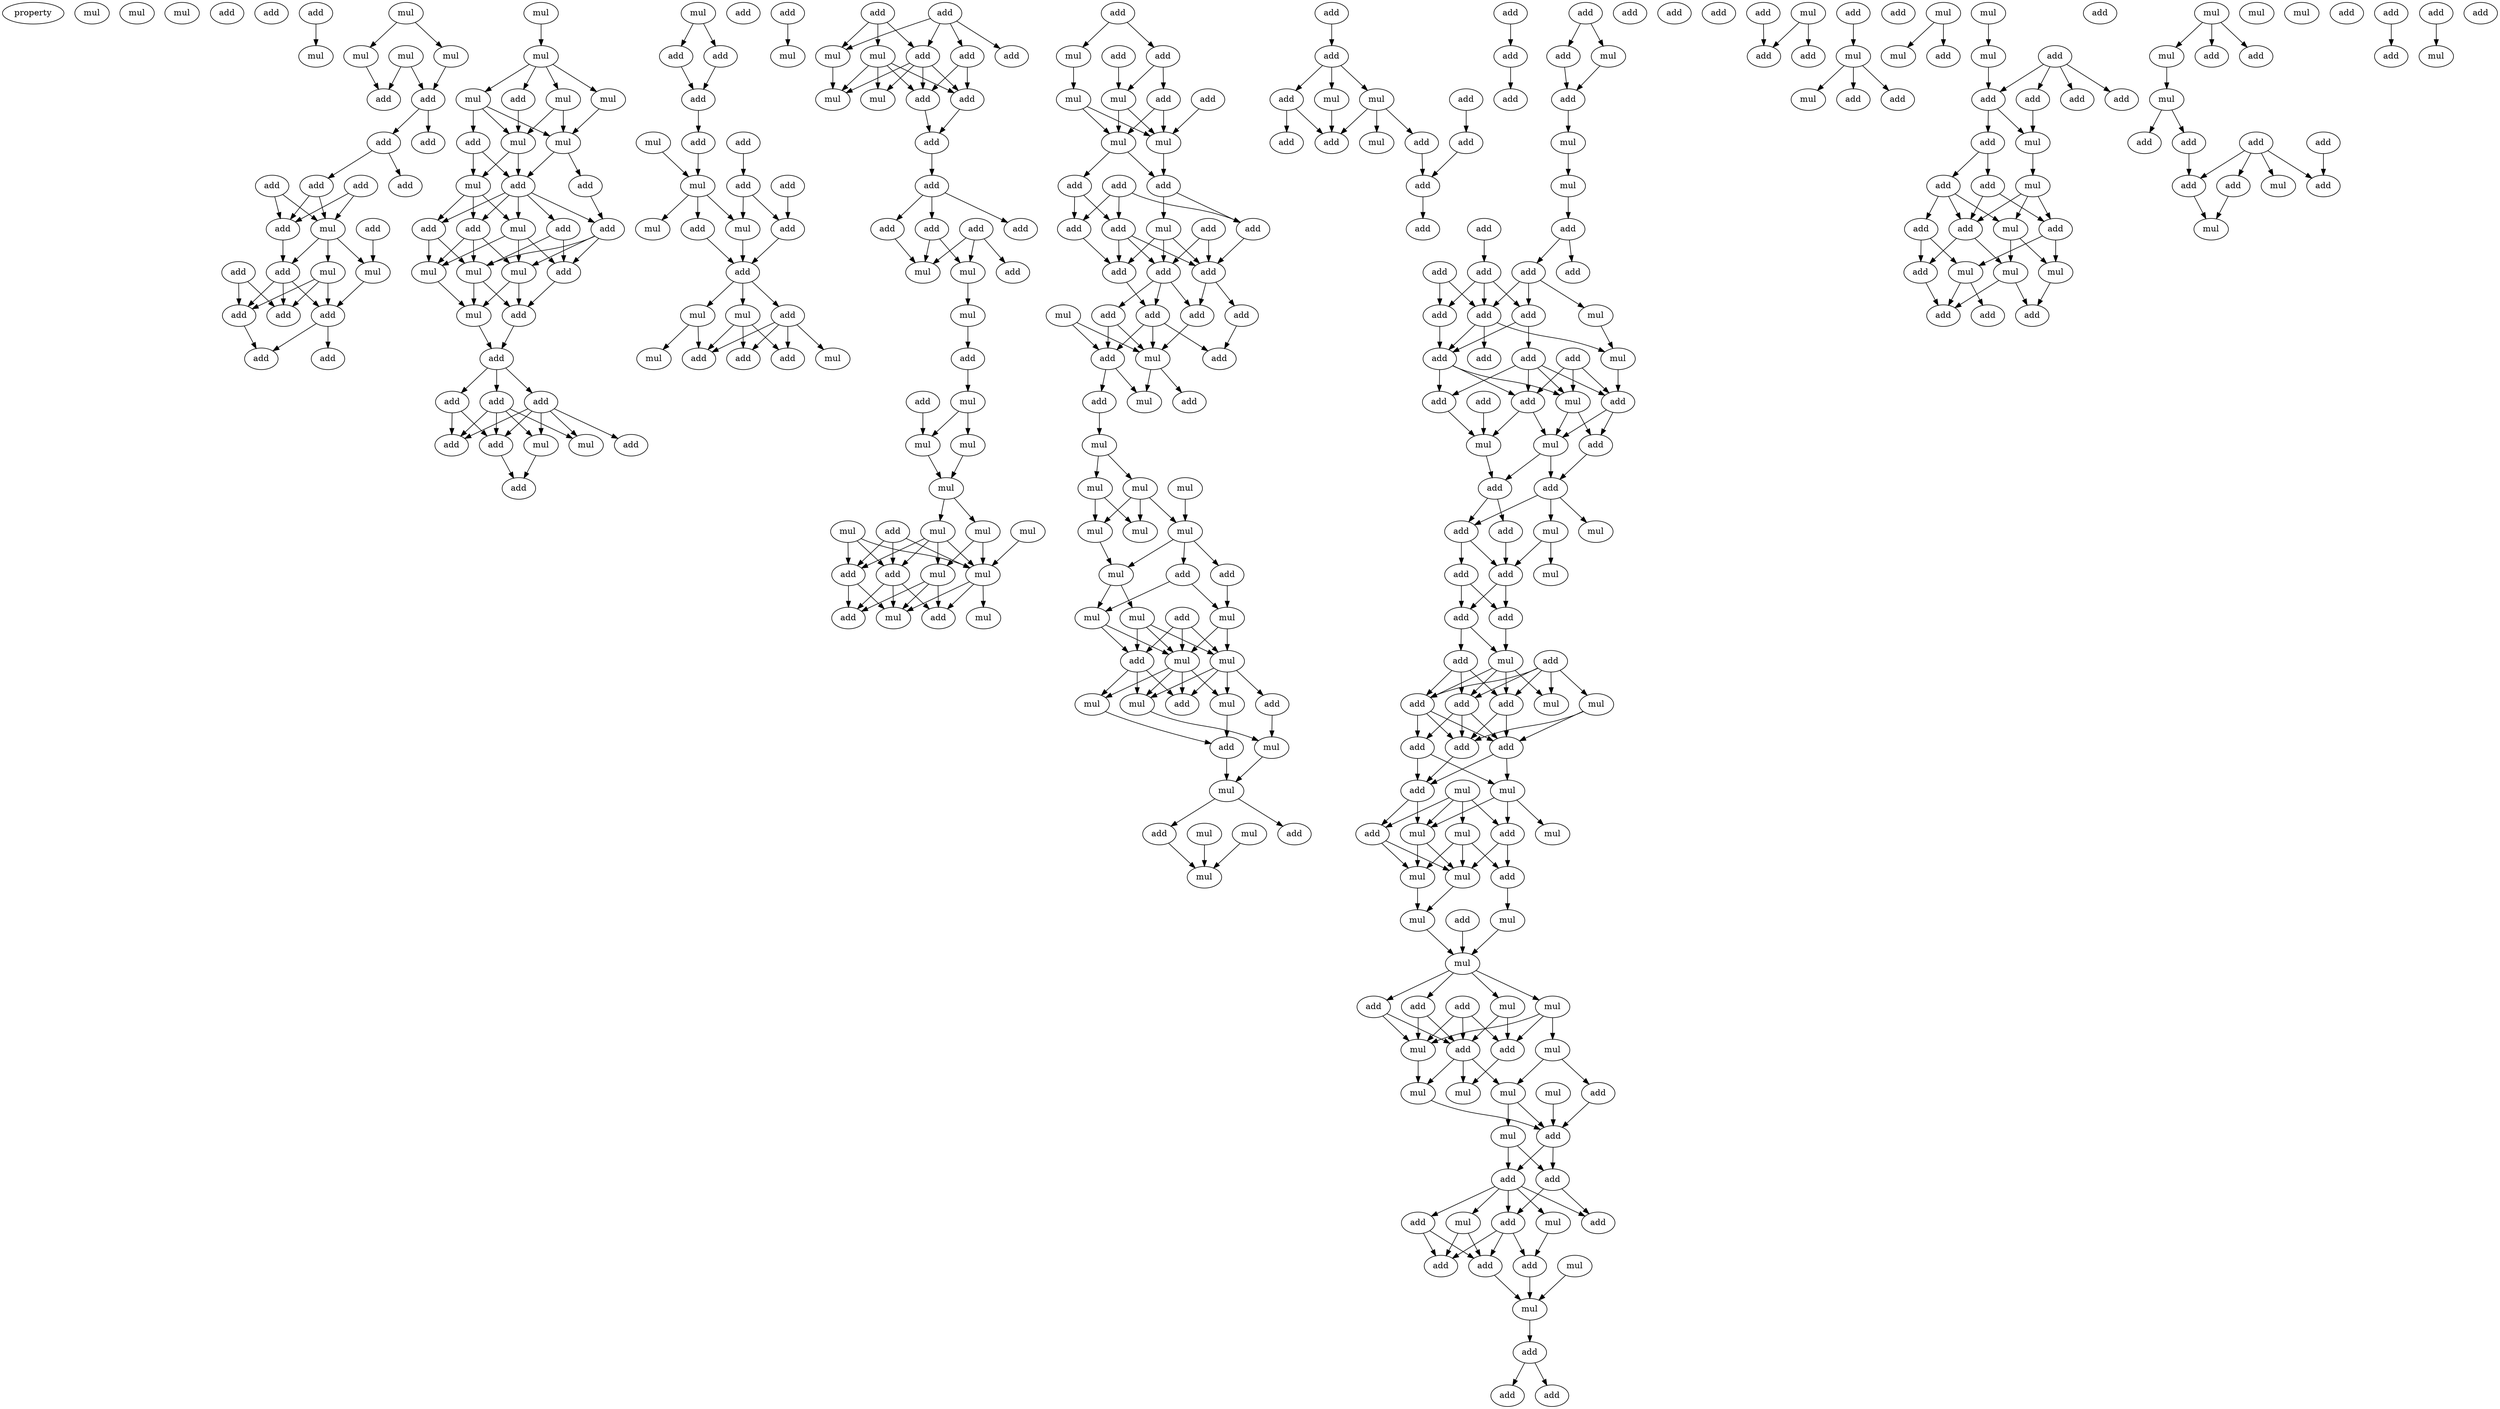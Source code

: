 digraph {
    node [fontcolor=black]
    property [mul=2,lf=1.3]
    0 [ label = mul ];
    1 [ label = mul ];
    2 [ label = mul ];
    3 [ label = add ];
    4 [ label = add ];
    5 [ label = add ];
    6 [ label = mul ];
    7 [ label = mul ];
    8 [ label = mul ];
    9 [ label = mul ];
    10 [ label = mul ];
    11 [ label = add ];
    12 [ label = add ];
    13 [ label = add ];
    14 [ label = add ];
    15 [ label = add ];
    16 [ label = add ];
    17 [ label = add ];
    18 [ label = add ];
    19 [ label = add ];
    20 [ label = mul ];
    21 [ label = add ];
    22 [ label = add ];
    23 [ label = add ];
    24 [ label = mul ];
    25 [ label = mul ];
    26 [ label = add ];
    27 [ label = add ];
    28 [ label = add ];
    29 [ label = add ];
    30 [ label = mul ];
    31 [ label = add ];
    32 [ label = mul ];
    33 [ label = add ];
    34 [ label = mul ];
    35 [ label = mul ];
    36 [ label = mul ];
    37 [ label = add ];
    38 [ label = mul ];
    39 [ label = mul ];
    40 [ label = add ];
    41 [ label = add ];
    42 [ label = mul ];
    43 [ label = mul ];
    44 [ label = add ];
    45 [ label = add ];
    46 [ label = add ];
    47 [ label = add ];
    48 [ label = add ];
    49 [ label = mul ];
    50 [ label = mul ];
    51 [ label = mul ];
    52 [ label = mul ];
    53 [ label = add ];
    54 [ label = add ];
    55 [ label = add ];
    56 [ label = add ];
    57 [ label = add ];
    58 [ label = mul ];
    59 [ label = add ];
    60 [ label = mul ];
    61 [ label = add ];
    62 [ label = add ];
    63 [ label = add ];
    64 [ label = mul ];
    65 [ label = add ];
    66 [ label = add ];
    67 [ label = add ];
    68 [ label = add ];
    69 [ label = mul ];
    70 [ label = add ];
    71 [ label = add ];
    72 [ label = mul ];
    73 [ label = add ];
    74 [ label = add ];
    75 [ label = add ];
    76 [ label = mul ];
    77 [ label = mul ];
    78 [ label = add ];
    79 [ label = add ];
    80 [ label = mul ];
    81 [ label = add ];
    82 [ label = mul ];
    83 [ label = add ];
    84 [ label = add ];
    85 [ label = mul ];
    86 [ label = mul ];
    87 [ label = add ];
    88 [ label = add ];
    89 [ label = mul ];
    90 [ label = add ];
    91 [ label = add ];
    92 [ label = add ];
    93 [ label = mul ];
    94 [ label = add ];
    95 [ label = add ];
    96 [ label = mul ];
    97 [ label = add ];
    98 [ label = mul ];
    99 [ label = mul ];
    100 [ label = add ];
    101 [ label = add ];
    102 [ label = add ];
    103 [ label = add ];
    104 [ label = add ];
    105 [ label = add ];
    106 [ label = add ];
    107 [ label = mul ];
    108 [ label = mul ];
    109 [ label = add ];
    110 [ label = mul ];
    111 [ label = add ];
    112 [ label = add ];
    113 [ label = mul ];
    114 [ label = mul ];
    115 [ label = mul ];
    116 [ label = mul ];
    117 [ label = mul ];
    118 [ label = mul ];
    119 [ label = add ];
    120 [ label = mul ];
    121 [ label = mul ];
    122 [ label = add ];
    123 [ label = mul ];
    124 [ label = add ];
    125 [ label = mul ];
    126 [ label = add ];
    127 [ label = add ];
    128 [ label = mul ];
    129 [ label = mul ];
    130 [ label = add ];
    131 [ label = add ];
    132 [ label = add ];
    133 [ label = mul ];
    134 [ label = mul ];
    135 [ label = add ];
    136 [ label = mul ];
    137 [ label = add ];
    138 [ label = mul ];
    139 [ label = mul ];
    140 [ label = add ];
    141 [ label = add ];
    142 [ label = add ];
    143 [ label = add ];
    144 [ label = mul ];
    145 [ label = add ];
    146 [ label = add ];
    147 [ label = add ];
    148 [ label = add ];
    149 [ label = add ];
    150 [ label = add ];
    151 [ label = add ];
    152 [ label = add ];
    153 [ label = mul ];
    154 [ label = add ];
    155 [ label = add ];
    156 [ label = add ];
    157 [ label = mul ];
    158 [ label = add ];
    159 [ label = mul ];
    160 [ label = add ];
    161 [ label = add ];
    162 [ label = mul ];
    163 [ label = mul ];
    164 [ label = mul ];
    165 [ label = mul ];
    166 [ label = mul ];
    167 [ label = mul ];
    168 [ label = mul ];
    169 [ label = add ];
    170 [ label = mul ];
    171 [ label = add ];
    172 [ label = mul ];
    173 [ label = mul ];
    174 [ label = mul ];
    175 [ label = add ];
    176 [ label = add ];
    177 [ label = mul ];
    178 [ label = mul ];
    179 [ label = add ];
    180 [ label = mul ];
    181 [ label = mul ];
    182 [ label = mul ];
    183 [ label = add ];
    184 [ label = mul ];
    185 [ label = add ];
    186 [ label = mul ];
    187 [ label = add ];
    188 [ label = add ];
    189 [ label = mul ];
    190 [ label = mul ];
    191 [ label = add ];
    192 [ label = mul ];
    193 [ label = add ];
    194 [ label = add ];
    195 [ label = add ];
    196 [ label = mul ];
    197 [ label = mul ];
    198 [ label = add ];
    199 [ label = add ];
    200 [ label = add ];
    201 [ label = add ];
    202 [ label = mul ];
    203 [ label = add ];
    204 [ label = add ];
    205 [ label = add ];
    206 [ label = add ];
    207 [ label = add ];
    208 [ label = add ];
    209 [ label = mul ];
    210 [ label = add ];
    211 [ label = add ];
    212 [ label = mul ];
    213 [ label = mul ];
    214 [ label = add ];
    215 [ label = add ];
    216 [ label = add ];
    217 [ label = add ];
    218 [ label = add ];
    219 [ label = add ];
    220 [ label = add ];
    221 [ label = mul ];
    222 [ label = add ];
    223 [ label = add ];
    224 [ label = add ];
    225 [ label = add ];
    226 [ label = add ];
    227 [ label = add ];
    228 [ label = mul ];
    229 [ label = add ];
    230 [ label = add ];
    231 [ label = add ];
    232 [ label = mul ];
    233 [ label = add ];
    234 [ label = add ];
    235 [ label = add ];
    236 [ label = mul ];
    237 [ label = mul ];
    238 [ label = add ];
    239 [ label = add ];
    240 [ label = add ];
    241 [ label = add ];
    242 [ label = add ];
    243 [ label = mul ];
    244 [ label = mul ];
    245 [ label = mul ];
    246 [ label = add ];
    247 [ label = add ];
    248 [ label = add ];
    249 [ label = add ];
    250 [ label = mul ];
    251 [ label = add ];
    252 [ label = add ];
    253 [ label = add ];
    254 [ label = mul ];
    255 [ label = mul ];
    256 [ label = add ];
    257 [ label = add ];
    258 [ label = add ];
    259 [ label = add ];
    260 [ label = add ];
    261 [ label = mul ];
    262 [ label = mul ];
    263 [ label = add ];
    264 [ label = mul ];
    265 [ label = add ];
    266 [ label = mul ];
    267 [ label = add ];
    268 [ label = mul ];
    269 [ label = mul ];
    270 [ label = add ];
    271 [ label = mul ];
    272 [ label = mul ];
    273 [ label = add ];
    274 [ label = add ];
    275 [ label = mul ];
    276 [ label = mul ];
    277 [ label = add ];
    278 [ label = mul ];
    279 [ label = add ];
    280 [ label = mul ];
    281 [ label = add ];
    282 [ label = mul ];
    283 [ label = mul ];
    284 [ label = add ];
    285 [ label = add ];
    286 [ label = mul ];
    287 [ label = mul ];
    288 [ label = add ];
    289 [ label = mul ];
    290 [ label = mul ];
    291 [ label = mul ];
    292 [ label = add ];
    293 [ label = add ];
    294 [ label = add ];
    295 [ label = mul ];
    296 [ label = add ];
    297 [ label = add ];
    298 [ label = add ];
    299 [ label = mul ];
    300 [ label = add ];
    301 [ label = mul ];
    302 [ label = add ];
    303 [ label = add ];
    304 [ label = mul ];
    305 [ label = add ];
    306 [ label = mul ];
    307 [ label = add ];
    308 [ label = add ];
    309 [ label = add ];
    310 [ label = add ];
    311 [ label = add ];
    312 [ label = add ];
    313 [ label = mul ];
    314 [ label = mul ];
    315 [ label = add ];
    316 [ label = add ];
    317 [ label = add ];
    318 [ label = mul ];
    319 [ label = mul ];
    320 [ label = add ];
    321 [ label = mul ];
    322 [ label = add ];
    323 [ label = mul ];
    324 [ label = add ];
    325 [ label = add ];
    326 [ label = add ];
    327 [ label = add ];
    328 [ label = add ];
    329 [ label = add ];
    330 [ label = mul ];
    331 [ label = mul ];
    332 [ label = add ];
    333 [ label = add ];
    334 [ label = add ];
    335 [ label = add ];
    336 [ label = mul ];
    337 [ label = add ];
    338 [ label = add ];
    339 [ label = mul ];
    340 [ label = mul ];
    341 [ label = mul ];
    342 [ label = add ];
    343 [ label = add ];
    344 [ label = add ];
    345 [ label = mul ];
    346 [ label = mul ];
    347 [ label = add ];
    348 [ label = add ];
    349 [ label = mul ];
    350 [ label = add ];
    351 [ label = add ];
    352 [ label = add ];
    353 [ label = add ];
    354 [ label = mul ];
    355 [ label = add ];
    356 [ label = add ];
    357 [ label = add ];
    358 [ label = mul ];
    359 [ label = mul ];
    360 [ label = mul ];
    361 [ label = add ];
    362 [ label = add ];
    363 [ label = add ];
    364 [ label = add ];
    365 [ label = mul ];
    366 [ label = add ];
    5 -> 9 [ name = 0 ];
    6 -> 7 [ name = 1 ];
    6 -> 8 [ name = 2 ];
    7 -> 12 [ name = 3 ];
    8 -> 11 [ name = 4 ];
    10 -> 11 [ name = 5 ];
    10 -> 12 [ name = 6 ];
    12 -> 13 [ name = 7 ];
    12 -> 14 [ name = 8 ];
    13 -> 16 [ name = 9 ];
    13 -> 17 [ name = 10 ];
    15 -> 19 [ name = 11 ];
    15 -> 20 [ name = 12 ];
    16 -> 19 [ name = 13 ];
    16 -> 20 [ name = 14 ];
    18 -> 19 [ name = 15 ];
    18 -> 20 [ name = 16 ];
    19 -> 22 [ name = 17 ];
    20 -> 22 [ name = 18 ];
    20 -> 24 [ name = 19 ];
    20 -> 25 [ name = 20 ];
    21 -> 24 [ name = 21 ];
    22 -> 26 [ name = 22 ];
    22 -> 27 [ name = 23 ];
    22 -> 28 [ name = 24 ];
    23 -> 26 [ name = 25 ];
    23 -> 28 [ name = 26 ];
    24 -> 27 [ name = 27 ];
    25 -> 26 [ name = 28 ];
    25 -> 27 [ name = 29 ];
    25 -> 28 [ name = 30 ];
    27 -> 29 [ name = 31 ];
    27 -> 31 [ name = 32 ];
    28 -> 29 [ name = 33 ];
    30 -> 32 [ name = 34 ];
    32 -> 33 [ name = 35 ];
    32 -> 34 [ name = 36 ];
    32 -> 35 [ name = 37 ];
    32 -> 36 [ name = 38 ];
    33 -> 39 [ name = 39 ];
    34 -> 38 [ name = 40 ];
    34 -> 39 [ name = 41 ];
    35 -> 37 [ name = 42 ];
    35 -> 38 [ name = 43 ];
    35 -> 39 [ name = 44 ];
    36 -> 38 [ name = 45 ];
    37 -> 41 [ name = 46 ];
    37 -> 42 [ name = 47 ];
    38 -> 40 [ name = 48 ];
    38 -> 41 [ name = 49 ];
    39 -> 41 [ name = 50 ];
    39 -> 42 [ name = 51 ];
    40 -> 44 [ name = 52 ];
    41 -> 43 [ name = 53 ];
    41 -> 44 [ name = 54 ];
    41 -> 45 [ name = 55 ];
    41 -> 46 [ name = 56 ];
    41 -> 47 [ name = 57 ];
    42 -> 43 [ name = 58 ];
    42 -> 46 [ name = 59 ];
    42 -> 47 [ name = 60 ];
    43 -> 48 [ name = 61 ];
    43 -> 49 [ name = 62 ];
    43 -> 50 [ name = 63 ];
    44 -> 48 [ name = 64 ];
    44 -> 49 [ name = 65 ];
    44 -> 51 [ name = 66 ];
    45 -> 48 [ name = 67 ];
    45 -> 51 [ name = 68 ];
    46 -> 49 [ name = 69 ];
    46 -> 50 [ name = 70 ];
    46 -> 51 [ name = 71 ];
    47 -> 50 [ name = 72 ];
    47 -> 51 [ name = 73 ];
    48 -> 53 [ name = 74 ];
    49 -> 52 [ name = 75 ];
    49 -> 53 [ name = 76 ];
    50 -> 52 [ name = 77 ];
    51 -> 52 [ name = 78 ];
    51 -> 53 [ name = 79 ];
    52 -> 54 [ name = 80 ];
    53 -> 54 [ name = 81 ];
    54 -> 55 [ name = 82 ];
    54 -> 56 [ name = 83 ];
    54 -> 57 [ name = 84 ];
    55 -> 61 [ name = 85 ];
    55 -> 62 [ name = 86 ];
    56 -> 58 [ name = 87 ];
    56 -> 59 [ name = 88 ];
    56 -> 60 [ name = 89 ];
    56 -> 61 [ name = 90 ];
    56 -> 62 [ name = 91 ];
    57 -> 58 [ name = 92 ];
    57 -> 60 [ name = 93 ];
    57 -> 61 [ name = 94 ];
    57 -> 62 [ name = 95 ];
    60 -> 63 [ name = 96 ];
    62 -> 63 [ name = 97 ];
    64 -> 65 [ name = 98 ];
    64 -> 67 [ name = 99 ];
    65 -> 68 [ name = 100 ];
    67 -> 68 [ name = 101 ];
    68 -> 70 [ name = 102 ];
    69 -> 72 [ name = 103 ];
    70 -> 72 [ name = 104 ];
    71 -> 73 [ name = 105 ];
    72 -> 76 [ name = 106 ];
    72 -> 77 [ name = 107 ];
    72 -> 78 [ name = 108 ];
    73 -> 75 [ name = 109 ];
    73 -> 76 [ name = 110 ];
    74 -> 75 [ name = 111 ];
    75 -> 79 [ name = 112 ];
    76 -> 79 [ name = 113 ];
    78 -> 79 [ name = 114 ];
    79 -> 80 [ name = 115 ];
    79 -> 81 [ name = 116 ];
    79 -> 82 [ name = 117 ];
    80 -> 84 [ name = 118 ];
    80 -> 86 [ name = 119 ];
    81 -> 83 [ name = 120 ];
    81 -> 84 [ name = 121 ];
    81 -> 85 [ name = 122 ];
    81 -> 87 [ name = 123 ];
    82 -> 83 [ name = 124 ];
    82 -> 84 [ name = 125 ];
    82 -> 87 [ name = 126 ];
    88 -> 89 [ name = 127 ];
    90 -> 93 [ name = 128 ];
    90 -> 95 [ name = 129 ];
    90 -> 96 [ name = 130 ];
    91 -> 92 [ name = 131 ];
    91 -> 93 [ name = 132 ];
    91 -> 94 [ name = 133 ];
    91 -> 95 [ name = 134 ];
    92 -> 97 [ name = 135 ];
    92 -> 100 [ name = 136 ];
    93 -> 98 [ name = 137 ];
    95 -> 97 [ name = 138 ];
    95 -> 98 [ name = 139 ];
    95 -> 99 [ name = 140 ];
    95 -> 100 [ name = 141 ];
    96 -> 97 [ name = 142 ];
    96 -> 98 [ name = 143 ];
    96 -> 99 [ name = 144 ];
    96 -> 100 [ name = 145 ];
    97 -> 101 [ name = 146 ];
    100 -> 101 [ name = 147 ];
    101 -> 102 [ name = 148 ];
    102 -> 103 [ name = 149 ];
    102 -> 104 [ name = 150 ];
    102 -> 106 [ name = 151 ];
    103 -> 107 [ name = 152 ];
    105 -> 107 [ name = 153 ];
    105 -> 108 [ name = 154 ];
    105 -> 109 [ name = 155 ];
    106 -> 107 [ name = 156 ];
    106 -> 108 [ name = 157 ];
    108 -> 110 [ name = 158 ];
    110 -> 111 [ name = 159 ];
    111 -> 113 [ name = 160 ];
    112 -> 114 [ name = 161 ];
    113 -> 114 [ name = 162 ];
    113 -> 115 [ name = 163 ];
    114 -> 116 [ name = 164 ];
    115 -> 116 [ name = 165 ];
    116 -> 117 [ name = 166 ];
    116 -> 121 [ name = 167 ];
    117 -> 123 [ name = 168 ];
    117 -> 125 [ name = 169 ];
    118 -> 122 [ name = 170 ];
    118 -> 124 [ name = 171 ];
    118 -> 125 [ name = 172 ];
    119 -> 122 [ name = 173 ];
    119 -> 124 [ name = 174 ];
    119 -> 125 [ name = 175 ];
    120 -> 125 [ name = 176 ];
    121 -> 122 [ name = 177 ];
    121 -> 123 [ name = 178 ];
    121 -> 124 [ name = 179 ];
    121 -> 125 [ name = 180 ];
    122 -> 126 [ name = 181 ];
    122 -> 127 [ name = 182 ];
    122 -> 128 [ name = 183 ];
    123 -> 126 [ name = 184 ];
    123 -> 127 [ name = 185 ];
    123 -> 128 [ name = 186 ];
    124 -> 127 [ name = 187 ];
    124 -> 128 [ name = 188 ];
    125 -> 126 [ name = 189 ];
    125 -> 128 [ name = 190 ];
    125 -> 129 [ name = 191 ];
    130 -> 131 [ name = 192 ];
    130 -> 133 [ name = 193 ];
    131 -> 134 [ name = 194 ];
    131 -> 135 [ name = 195 ];
    132 -> 134 [ name = 196 ];
    133 -> 136 [ name = 197 ];
    134 -> 138 [ name = 198 ];
    134 -> 139 [ name = 199 ];
    135 -> 138 [ name = 200 ];
    135 -> 139 [ name = 201 ];
    136 -> 138 [ name = 202 ];
    136 -> 139 [ name = 203 ];
    137 -> 138 [ name = 204 ];
    138 -> 142 [ name = 205 ];
    139 -> 141 [ name = 206 ];
    139 -> 142 [ name = 207 ];
    140 -> 143 [ name = 208 ];
    140 -> 145 [ name = 209 ];
    140 -> 147 [ name = 210 ];
    141 -> 143 [ name = 211 ];
    141 -> 147 [ name = 212 ];
    142 -> 144 [ name = 213 ];
    142 -> 145 [ name = 214 ];
    143 -> 148 [ name = 215 ];
    143 -> 149 [ name = 216 ];
    143 -> 150 [ name = 217 ];
    144 -> 148 [ name = 218 ];
    144 -> 149 [ name = 219 ];
    144 -> 150 [ name = 220 ];
    145 -> 149 [ name = 221 ];
    146 -> 148 [ name = 222 ];
    146 -> 149 [ name = 223 ];
    147 -> 150 [ name = 224 ];
    148 -> 151 [ name = 225 ];
    148 -> 154 [ name = 226 ];
    148 -> 155 [ name = 227 ];
    149 -> 152 [ name = 228 ];
    149 -> 154 [ name = 229 ];
    150 -> 155 [ name = 230 ];
    151 -> 156 [ name = 231 ];
    151 -> 157 [ name = 232 ];
    152 -> 158 [ name = 233 ];
    153 -> 156 [ name = 234 ];
    153 -> 157 [ name = 235 ];
    154 -> 157 [ name = 236 ];
    155 -> 156 [ name = 237 ];
    155 -> 157 [ name = 238 ];
    155 -> 158 [ name = 239 ];
    156 -> 159 [ name = 240 ];
    156 -> 160 [ name = 241 ];
    157 -> 159 [ name = 242 ];
    157 -> 161 [ name = 243 ];
    160 -> 162 [ name = 244 ];
    162 -> 163 [ name = 245 ];
    162 -> 164 [ name = 246 ];
    163 -> 166 [ name = 247 ];
    163 -> 168 [ name = 248 ];
    164 -> 166 [ name = 249 ];
    164 -> 167 [ name = 250 ];
    164 -> 168 [ name = 251 ];
    165 -> 167 [ name = 252 ];
    167 -> 169 [ name = 253 ];
    167 -> 170 [ name = 254 ];
    167 -> 171 [ name = 255 ];
    168 -> 170 [ name = 256 ];
    169 -> 173 [ name = 257 ];
    170 -> 172 [ name = 258 ];
    170 -> 174 [ name = 259 ];
    171 -> 173 [ name = 260 ];
    171 -> 174 [ name = 261 ];
    172 -> 176 [ name = 262 ];
    172 -> 177 [ name = 263 ];
    172 -> 178 [ name = 264 ];
    173 -> 177 [ name = 265 ];
    173 -> 178 [ name = 266 ];
    174 -> 176 [ name = 267 ];
    174 -> 177 [ name = 268 ];
    175 -> 176 [ name = 269 ];
    175 -> 177 [ name = 270 ];
    175 -> 178 [ name = 271 ];
    176 -> 179 [ name = 272 ];
    176 -> 181 [ name = 273 ];
    176 -> 182 [ name = 274 ];
    177 -> 179 [ name = 275 ];
    177 -> 180 [ name = 276 ];
    177 -> 181 [ name = 277 ];
    177 -> 182 [ name = 278 ];
    178 -> 179 [ name = 279 ];
    178 -> 180 [ name = 280 ];
    178 -> 181 [ name = 281 ];
    178 -> 183 [ name = 282 ];
    180 -> 185 [ name = 283 ];
    181 -> 184 [ name = 284 ];
    182 -> 185 [ name = 285 ];
    183 -> 184 [ name = 286 ];
    184 -> 186 [ name = 287 ];
    185 -> 186 [ name = 288 ];
    186 -> 187 [ name = 289 ];
    186 -> 188 [ name = 290 ];
    187 -> 192 [ name = 291 ];
    189 -> 192 [ name = 292 ];
    190 -> 192 [ name = 293 ];
    191 -> 193 [ name = 294 ];
    193 -> 194 [ name = 295 ];
    193 -> 196 [ name = 296 ];
    193 -> 197 [ name = 297 ];
    194 -> 198 [ name = 298 ];
    194 -> 200 [ name = 299 ];
    195 -> 201 [ name = 300 ];
    196 -> 198 [ name = 301 ];
    197 -> 198 [ name = 302 ];
    197 -> 199 [ name = 303 ];
    197 -> 202 [ name = 304 ];
    199 -> 203 [ name = 305 ];
    201 -> 203 [ name = 306 ];
    203 -> 205 [ name = 307 ];
    204 -> 207 [ name = 308 ];
    206 -> 208 [ name = 309 ];
    206 -> 209 [ name = 310 ];
    207 -> 210 [ name = 311 ];
    208 -> 211 [ name = 312 ];
    209 -> 211 [ name = 313 ];
    211 -> 212 [ name = 314 ];
    212 -> 213 [ name = 315 ];
    213 -> 215 [ name = 316 ];
    215 -> 217 [ name = 317 ];
    215 -> 220 [ name = 318 ];
    216 -> 219 [ name = 319 ];
    217 -> 221 [ name = 320 ];
    217 -> 223 [ name = 321 ];
    217 -> 224 [ name = 322 ];
    218 -> 222 [ name = 323 ];
    218 -> 223 [ name = 324 ];
    219 -> 222 [ name = 325 ];
    219 -> 223 [ name = 326 ];
    219 -> 224 [ name = 327 ];
    221 -> 228 [ name = 328 ];
    222 -> 225 [ name = 329 ];
    223 -> 225 [ name = 330 ];
    223 -> 226 [ name = 331 ];
    223 -> 228 [ name = 332 ];
    224 -> 225 [ name = 333 ];
    224 -> 227 [ name = 334 ];
    225 -> 230 [ name = 335 ];
    225 -> 232 [ name = 336 ];
    225 -> 234 [ name = 337 ];
    227 -> 230 [ name = 338 ];
    227 -> 231 [ name = 339 ];
    227 -> 232 [ name = 340 ];
    227 -> 234 [ name = 341 ];
    228 -> 231 [ name = 342 ];
    229 -> 230 [ name = 343 ];
    229 -> 231 [ name = 344 ];
    229 -> 232 [ name = 345 ];
    230 -> 236 [ name = 346 ];
    230 -> 237 [ name = 347 ];
    231 -> 235 [ name = 348 ];
    231 -> 237 [ name = 349 ];
    232 -> 235 [ name = 350 ];
    232 -> 237 [ name = 351 ];
    233 -> 236 [ name = 352 ];
    234 -> 236 [ name = 353 ];
    235 -> 239 [ name = 354 ];
    236 -> 238 [ name = 355 ];
    237 -> 238 [ name = 356 ];
    237 -> 239 [ name = 357 ];
    238 -> 241 [ name = 358 ];
    238 -> 242 [ name = 359 ];
    239 -> 242 [ name = 360 ];
    239 -> 243 [ name = 361 ];
    239 -> 244 [ name = 362 ];
    241 -> 246 [ name = 363 ];
    242 -> 246 [ name = 364 ];
    242 -> 247 [ name = 365 ];
    244 -> 245 [ name = 366 ];
    244 -> 246 [ name = 367 ];
    246 -> 248 [ name = 368 ];
    246 -> 249 [ name = 369 ];
    247 -> 248 [ name = 370 ];
    247 -> 249 [ name = 371 ];
    248 -> 250 [ name = 372 ];
    249 -> 250 [ name = 373 ];
    249 -> 251 [ name = 374 ];
    250 -> 253 [ name = 375 ];
    250 -> 255 [ name = 376 ];
    250 -> 256 [ name = 377 ];
    250 -> 257 [ name = 378 ];
    251 -> 253 [ name = 379 ];
    251 -> 256 [ name = 380 ];
    251 -> 257 [ name = 381 ];
    252 -> 253 [ name = 382 ];
    252 -> 254 [ name = 383 ];
    252 -> 255 [ name = 384 ];
    252 -> 256 [ name = 385 ];
    252 -> 257 [ name = 386 ];
    253 -> 258 [ name = 387 ];
    253 -> 259 [ name = 388 ];
    253 -> 260 [ name = 389 ];
    254 -> 258 [ name = 390 ];
    254 -> 260 [ name = 391 ];
    256 -> 258 [ name = 392 ];
    256 -> 259 [ name = 393 ];
    256 -> 260 [ name = 394 ];
    257 -> 258 [ name = 395 ];
    257 -> 260 [ name = 396 ];
    258 -> 263 [ name = 397 ];
    259 -> 261 [ name = 398 ];
    259 -> 263 [ name = 399 ];
    260 -> 261 [ name = 400 ];
    260 -> 263 [ name = 401 ];
    261 -> 264 [ name = 402 ];
    261 -> 265 [ name = 403 ];
    261 -> 266 [ name = 404 ];
    262 -> 265 [ name = 405 ];
    262 -> 266 [ name = 406 ];
    262 -> 267 [ name = 407 ];
    262 -> 268 [ name = 408 ];
    263 -> 266 [ name = 409 ];
    263 -> 267 [ name = 410 ];
    265 -> 270 [ name = 411 ];
    265 -> 271 [ name = 412 ];
    266 -> 269 [ name = 413 ];
    266 -> 271 [ name = 414 ];
    267 -> 269 [ name = 415 ];
    267 -> 271 [ name = 416 ];
    268 -> 269 [ name = 417 ];
    268 -> 270 [ name = 418 ];
    268 -> 271 [ name = 419 ];
    269 -> 272 [ name = 420 ];
    270 -> 275 [ name = 421 ];
    271 -> 272 [ name = 422 ];
    272 -> 276 [ name = 423 ];
    273 -> 276 [ name = 424 ];
    275 -> 276 [ name = 425 ];
    276 -> 278 [ name = 426 ];
    276 -> 279 [ name = 427 ];
    276 -> 280 [ name = 428 ];
    276 -> 281 [ name = 429 ];
    277 -> 282 [ name = 430 ];
    277 -> 284 [ name = 431 ];
    277 -> 285 [ name = 432 ];
    278 -> 282 [ name = 433 ];
    278 -> 283 [ name = 434 ];
    278 -> 285 [ name = 435 ];
    279 -> 282 [ name = 436 ];
    279 -> 284 [ name = 437 ];
    280 -> 284 [ name = 438 ];
    280 -> 285 [ name = 439 ];
    281 -> 282 [ name = 440 ];
    281 -> 284 [ name = 441 ];
    282 -> 286 [ name = 442 ];
    283 -> 288 [ name = 443 ];
    283 -> 289 [ name = 444 ];
    284 -> 286 [ name = 445 ];
    284 -> 289 [ name = 446 ];
    284 -> 290 [ name = 447 ];
    285 -> 290 [ name = 448 ];
    286 -> 292 [ name = 449 ];
    287 -> 292 [ name = 450 ];
    288 -> 292 [ name = 451 ];
    289 -> 291 [ name = 452 ];
    289 -> 292 [ name = 453 ];
    291 -> 293 [ name = 454 ];
    291 -> 294 [ name = 455 ];
    292 -> 293 [ name = 456 ];
    292 -> 294 [ name = 457 ];
    293 -> 295 [ name = 458 ];
    293 -> 296 [ name = 459 ];
    293 -> 297 [ name = 460 ];
    293 -> 298 [ name = 461 ];
    293 -> 299 [ name = 462 ];
    294 -> 296 [ name = 463 ];
    294 -> 298 [ name = 464 ];
    295 -> 300 [ name = 465 ];
    295 -> 303 [ name = 466 ];
    297 -> 300 [ name = 467 ];
    297 -> 303 [ name = 468 ];
    298 -> 300 [ name = 469 ];
    298 -> 302 [ name = 470 ];
    298 -> 303 [ name = 471 ];
    299 -> 302 [ name = 472 ];
    301 -> 304 [ name = 473 ];
    302 -> 304 [ name = 474 ];
    303 -> 304 [ name = 475 ];
    304 -> 307 [ name = 476 ];
    305 -> 310 [ name = 477 ];
    306 -> 309 [ name = 478 ];
    306 -> 310 [ name = 479 ];
    307 -> 311 [ name = 480 ];
    307 -> 312 [ name = 481 ];
    308 -> 313 [ name = 482 ];
    313 -> 314 [ name = 483 ];
    313 -> 315 [ name = 484 ];
    313 -> 317 [ name = 485 ];
    318 -> 319 [ name = 486 ];
    318 -> 320 [ name = 487 ];
    321 -> 323 [ name = 488 ];
    322 -> 324 [ name = 489 ];
    322 -> 325 [ name = 490 ];
    322 -> 326 [ name = 491 ];
    322 -> 327 [ name = 492 ];
    323 -> 327 [ name = 493 ];
    324 -> 330 [ name = 494 ];
    327 -> 329 [ name = 495 ];
    327 -> 330 [ name = 496 ];
    329 -> 332 [ name = 497 ];
    329 -> 333 [ name = 498 ];
    330 -> 331 [ name = 499 ];
    331 -> 335 [ name = 500 ];
    331 -> 336 [ name = 501 ];
    331 -> 337 [ name = 502 ];
    332 -> 334 [ name = 503 ];
    332 -> 336 [ name = 504 ];
    332 -> 337 [ name = 505 ];
    333 -> 335 [ name = 506 ];
    333 -> 337 [ name = 507 ];
    334 -> 338 [ name = 508 ];
    334 -> 339 [ name = 509 ];
    335 -> 339 [ name = 510 ];
    335 -> 340 [ name = 511 ];
    336 -> 340 [ name = 512 ];
    336 -> 341 [ name = 513 ];
    337 -> 338 [ name = 514 ];
    337 -> 341 [ name = 515 ];
    338 -> 343 [ name = 516 ];
    339 -> 342 [ name = 517 ];
    339 -> 343 [ name = 518 ];
    340 -> 344 [ name = 519 ];
    341 -> 343 [ name = 520 ];
    341 -> 344 [ name = 521 ];
    345 -> 346 [ name = 522 ];
    345 -> 347 [ name = 523 ];
    345 -> 348 [ name = 524 ];
    346 -> 349 [ name = 525 ];
    349 -> 350 [ name = 526 ];
    349 -> 351 [ name = 527 ];
    351 -> 356 [ name = 528 ];
    352 -> 357 [ name = 529 ];
    353 -> 355 [ name = 530 ];
    353 -> 356 [ name = 531 ];
    353 -> 357 [ name = 532 ];
    353 -> 358 [ name = 533 ];
    355 -> 359 [ name = 534 ];
    356 -> 359 [ name = 535 ];
    362 -> 364 [ name = 536 ];
    363 -> 365 [ name = 537 ];
}
